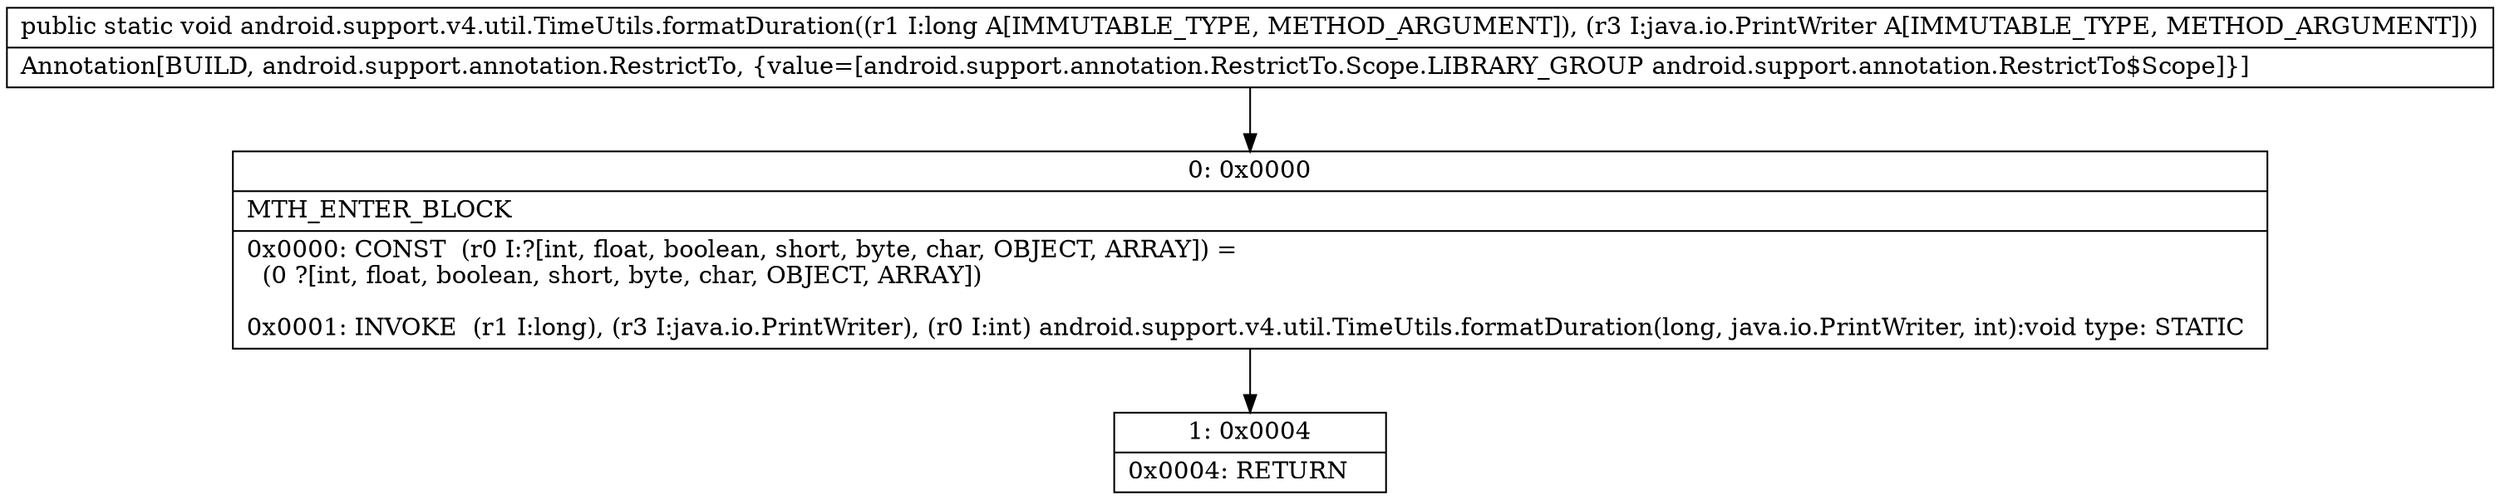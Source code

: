 digraph "CFG forandroid.support.v4.util.TimeUtils.formatDuration(JLjava\/io\/PrintWriter;)V" {
Node_0 [shape=record,label="{0\:\ 0x0000|MTH_ENTER_BLOCK\l|0x0000: CONST  (r0 I:?[int, float, boolean, short, byte, char, OBJECT, ARRAY]) = \l  (0 ?[int, float, boolean, short, byte, char, OBJECT, ARRAY])\l \l0x0001: INVOKE  (r1 I:long), (r3 I:java.io.PrintWriter), (r0 I:int) android.support.v4.util.TimeUtils.formatDuration(long, java.io.PrintWriter, int):void type: STATIC \l}"];
Node_1 [shape=record,label="{1\:\ 0x0004|0x0004: RETURN   \l}"];
MethodNode[shape=record,label="{public static void android.support.v4.util.TimeUtils.formatDuration((r1 I:long A[IMMUTABLE_TYPE, METHOD_ARGUMENT]), (r3 I:java.io.PrintWriter A[IMMUTABLE_TYPE, METHOD_ARGUMENT]))  | Annotation[BUILD, android.support.annotation.RestrictTo, \{value=[android.support.annotation.RestrictTo.Scope.LIBRARY_GROUP android.support.annotation.RestrictTo$Scope]\}]\l}"];
MethodNode -> Node_0;
Node_0 -> Node_1;
}

